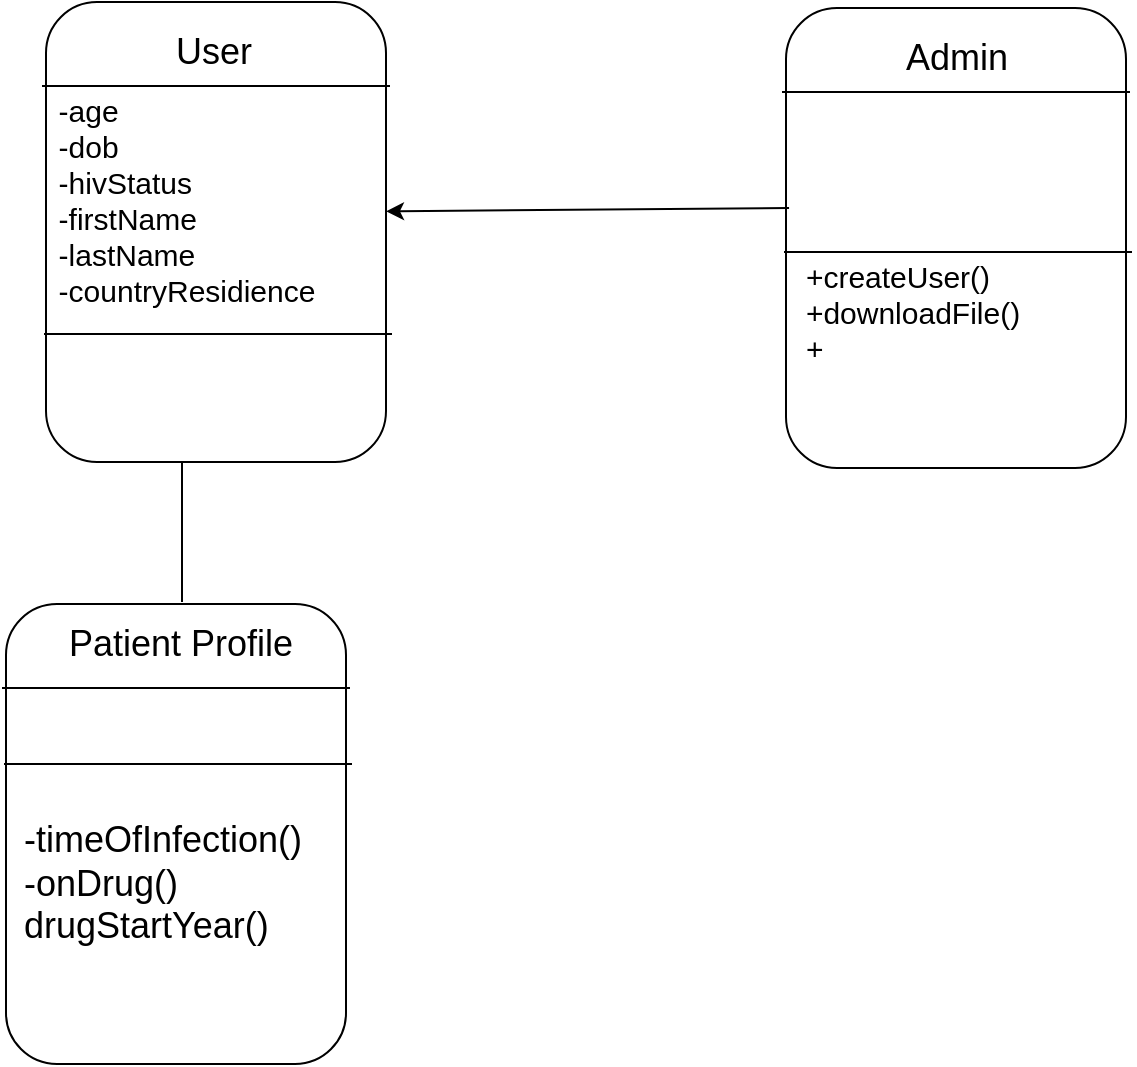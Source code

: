 <mxfile>
    <diagram name="Class diagram" id="8L2UkKZ_9zwgwmaUGLw9">
        <mxGraphModel dx="467" dy="300" grid="1" gridSize="10" guides="1" tooltips="1" connect="1" arrows="1" fold="1" page="1" pageScale="1" pageWidth="850" pageHeight="1100" math="0" shadow="0">
            <root>
                <mxCell id="0"/>
                <mxCell id="1" parent="0"/>
                <mxCell id="u6cwHS6Pp6IdXkxPul-1-2" value="" style="endArrow=none;html=1;rounded=0;" parent="1" edge="1">
                    <mxGeometry width="50" height="50" relative="1" as="geometry">
                        <mxPoint x="540" y="190" as="sourcePoint"/>
                        <mxPoint x="540" y="190" as="targetPoint"/>
                    </mxGeometry>
                </mxCell>
                <mxCell id="u6cwHS6Pp6IdXkxPul-1-3" value="" style="group" parent="1" vertex="1" connectable="0">
                    <mxGeometry x="150" y="40" width="174" height="230" as="geometry"/>
                </mxCell>
                <mxCell id="8xv_I4WubuxWOhU9gOAq-2" value="" style="rounded=1;whiteSpace=wrap;html=1;" parent="u6cwHS6Pp6IdXkxPul-1-3" vertex="1">
                    <mxGeometry x="2" width="170" height="230" as="geometry"/>
                </mxCell>
                <mxCell id="u6cwHS6Pp6IdXkxPul-1-1" value="" style="endArrow=none;html=1;rounded=0;" parent="u6cwHS6Pp6IdXkxPul-1-3" edge="1">
                    <mxGeometry width="50" height="50" relative="1" as="geometry">
                        <mxPoint y="42" as="sourcePoint"/>
                        <mxPoint x="174" y="42" as="targetPoint"/>
                    </mxGeometry>
                </mxCell>
                <mxCell id="u6cwHS6Pp6IdXkxPul-1-12" value="" style="endArrow=none;html=1;rounded=0;" parent="u6cwHS6Pp6IdXkxPul-1-3" edge="1">
                    <mxGeometry width="50" height="50" relative="1" as="geometry">
                        <mxPoint x="1" y="166" as="sourcePoint"/>
                        <mxPoint x="175" y="166" as="targetPoint"/>
                    </mxGeometry>
                </mxCell>
                <mxCell id="u6cwHS6Pp6IdXkxPul-1-21" value="&lt;font style=&quot;font-size: 18px;&quot;&gt;User&lt;/font&gt;" style="text;strokeColor=none;align=center;fillColor=none;html=1;verticalAlign=middle;whiteSpace=wrap;rounded=0;" parent="u6cwHS6Pp6IdXkxPul-1-3" vertex="1">
                    <mxGeometry x="36" y="10" width="100" height="30" as="geometry"/>
                </mxCell>
                <mxCell id="u6cwHS6Pp6IdXkxPul-1-33" value="&lt;div style=&quot;text-align: left; font-size: 15px;&quot;&gt;&lt;span style=&quot;background-color: initial;&quot;&gt;&lt;font style=&quot;font-size: 15px;&quot;&gt;-age&lt;/font&gt;&lt;/span&gt;&lt;/div&gt;&lt;div style=&quot;text-align: left; font-size: 15px;&quot;&gt;&lt;font style=&quot;font-size: 15px;&quot;&gt;-dob&lt;/font&gt;&lt;/div&gt;&lt;div style=&quot;text-align: left; font-size: 15px;&quot;&gt;&lt;font style=&quot;font-size: 15px;&quot;&gt;-hivStatus&lt;/font&gt;&lt;/div&gt;&lt;div style=&quot;text-align: left; font-size: 15px;&quot;&gt;&lt;font style=&quot;font-size: 15px;&quot;&gt;-firstName&lt;/font&gt;&lt;/div&gt;&lt;div style=&quot;text-align: left; font-size: 15px;&quot;&gt;&lt;font style=&quot;font-size: 15px;&quot;&gt;-lastName&lt;/font&gt;&lt;/div&gt;&lt;div style=&quot;text-align: left; font-size: 15px;&quot;&gt;&lt;font style=&quot;font-size: 15px;&quot;&gt;-countryResidience&lt;/font&gt;&lt;/div&gt;" style="text;html=1;align=center;verticalAlign=middle;resizable=0;points=[];autosize=1;strokeColor=none;fillColor=none;" parent="u6cwHS6Pp6IdXkxPul-1-3" vertex="1">
                    <mxGeometry x="-3" y="39" width="150" height="120" as="geometry"/>
                </mxCell>
                <mxCell id="u6cwHS6Pp6IdXkxPul-1-13" value="" style="group" parent="1" vertex="1" connectable="0">
                    <mxGeometry x="520" y="43" width="174" height="230" as="geometry"/>
                </mxCell>
                <mxCell id="u6cwHS6Pp6IdXkxPul-1-14" value="" style="rounded=1;whiteSpace=wrap;html=1;" parent="u6cwHS6Pp6IdXkxPul-1-13" vertex="1">
                    <mxGeometry x="2" width="170" height="230" as="geometry"/>
                </mxCell>
                <mxCell id="u6cwHS6Pp6IdXkxPul-1-15" value="" style="endArrow=none;html=1;rounded=0;" parent="u6cwHS6Pp6IdXkxPul-1-13" edge="1">
                    <mxGeometry width="50" height="50" relative="1" as="geometry">
                        <mxPoint y="42" as="sourcePoint"/>
                        <mxPoint x="174" y="42" as="targetPoint"/>
                    </mxGeometry>
                </mxCell>
                <mxCell id="u6cwHS6Pp6IdXkxPul-1-16" value="" style="endArrow=none;html=1;rounded=0;" parent="u6cwHS6Pp6IdXkxPul-1-13" edge="1">
                    <mxGeometry width="50" height="50" relative="1" as="geometry">
                        <mxPoint x="1" y="122" as="sourcePoint"/>
                        <mxPoint x="175" y="122" as="targetPoint"/>
                    </mxGeometry>
                </mxCell>
                <mxCell id="u6cwHS6Pp6IdXkxPul-1-27" value="&lt;font style=&quot;font-size: 18px;&quot;&gt;Admin&lt;/font&gt;" style="text;html=1;align=center;verticalAlign=middle;resizable=0;points=[];autosize=1;strokeColor=none;fillColor=none;" parent="u6cwHS6Pp6IdXkxPul-1-13" vertex="1">
                    <mxGeometry x="52" y="5" width="70" height="40" as="geometry"/>
                </mxCell>
                <mxCell id="u6cwHS6Pp6IdXkxPul-1-34" value="&lt;div style=&quot;text-align: left; font-size: 15px;&quot;&gt;+createUser()&lt;/div&gt;&lt;div style=&quot;text-align: left; font-size: 15px;&quot;&gt;+downloadFile()&lt;/div&gt;&lt;div style=&quot;text-align: left; font-size: 15px;&quot;&gt;+&amp;nbsp;&lt;/div&gt;" style="text;html=1;align=center;verticalAlign=middle;resizable=0;points=[];autosize=1;strokeColor=none;fillColor=none;" parent="u6cwHS6Pp6IdXkxPul-1-13" vertex="1">
                    <mxGeometry y="117" width="130" height="70" as="geometry"/>
                </mxCell>
                <mxCell id="u6cwHS6Pp6IdXkxPul-1-17" value="" style="group" parent="1" vertex="1" connectable="0">
                    <mxGeometry x="130" y="341" width="190" height="230" as="geometry"/>
                </mxCell>
                <mxCell id="u6cwHS6Pp6IdXkxPul-1-18" value="" style="rounded=1;whiteSpace=wrap;html=1;" parent="u6cwHS6Pp6IdXkxPul-1-17" vertex="1">
                    <mxGeometry x="2" width="170" height="230" as="geometry"/>
                </mxCell>
                <mxCell id="u6cwHS6Pp6IdXkxPul-1-19" value="" style="endArrow=none;html=1;rounded=0;" parent="u6cwHS6Pp6IdXkxPul-1-17" edge="1">
                    <mxGeometry width="50" height="50" relative="1" as="geometry">
                        <mxPoint y="42" as="sourcePoint"/>
                        <mxPoint x="174" y="42" as="targetPoint"/>
                    </mxGeometry>
                </mxCell>
                <mxCell id="u6cwHS6Pp6IdXkxPul-1-20" value="" style="endArrow=none;html=1;rounded=0;" parent="u6cwHS6Pp6IdXkxPul-1-17" edge="1">
                    <mxGeometry width="50" height="50" relative="1" as="geometry">
                        <mxPoint x="1" y="80" as="sourcePoint"/>
                        <mxPoint x="175" y="80" as="targetPoint"/>
                    </mxGeometry>
                </mxCell>
                <mxCell id="u6cwHS6Pp6IdXkxPul-1-28" value="&lt;font style=&quot;font-size: 18px;&quot;&gt;Patient Profile&lt;/font&gt;" style="text;html=1;align=center;verticalAlign=middle;resizable=0;points=[];autosize=1;strokeColor=none;fillColor=none;" parent="u6cwHS6Pp6IdXkxPul-1-17" vertex="1">
                    <mxGeometry x="19" width="140" height="40" as="geometry"/>
                </mxCell>
                <mxCell id="u6cwHS6Pp6IdXkxPul-1-35" value="&lt;font style=&quot;font-size: 18px;&quot;&gt;-timeOfInfection()&lt;/font&gt;&lt;div style=&quot;font-size: 18px;&quot;&gt;&lt;font style=&quot;font-size: 18px;&quot;&gt;-onDrug()&lt;/font&gt;&lt;/div&gt;&lt;div style=&quot;font-size: 18px;&quot;&gt;&lt;font style=&quot;font-size: 18px;&quot;&gt;drugStartYear()&lt;/font&gt;&lt;/div&gt;" style="text;html=1;align=left;verticalAlign=middle;resizable=0;points=[];autosize=1;strokeColor=none;fillColor=none;" parent="u6cwHS6Pp6IdXkxPul-1-17" vertex="1">
                    <mxGeometry x="9" y="100" width="160" height="80" as="geometry"/>
                </mxCell>
                <mxCell id="u6cwHS6Pp6IdXkxPul-1-29" value="" style="endArrow=classic;html=1;rounded=0;entryX=1;entryY=0.455;entryDx=0;entryDy=0;entryPerimeter=0;exitX=0.009;exitY=0.435;exitDx=0;exitDy=0;exitPerimeter=0;" parent="1" source="u6cwHS6Pp6IdXkxPul-1-14" target="8xv_I4WubuxWOhU9gOAq-2" edge="1">
                    <mxGeometry width="50" height="50" relative="1" as="geometry">
                        <mxPoint x="400" y="300" as="sourcePoint"/>
                        <mxPoint x="450" y="250" as="targetPoint"/>
                    </mxGeometry>
                </mxCell>
                <mxCell id="u6cwHS6Pp6IdXkxPul-1-30" value="" style="endArrow=none;html=1;rounded=0;" parent="1" edge="1">
                    <mxGeometry width="50" height="50" relative="1" as="geometry">
                        <mxPoint x="220" y="340" as="sourcePoint"/>
                        <mxPoint x="220" y="270" as="targetPoint"/>
                    </mxGeometry>
                </mxCell>
            </root>
        </mxGraphModel>
    </diagram>
</mxfile>